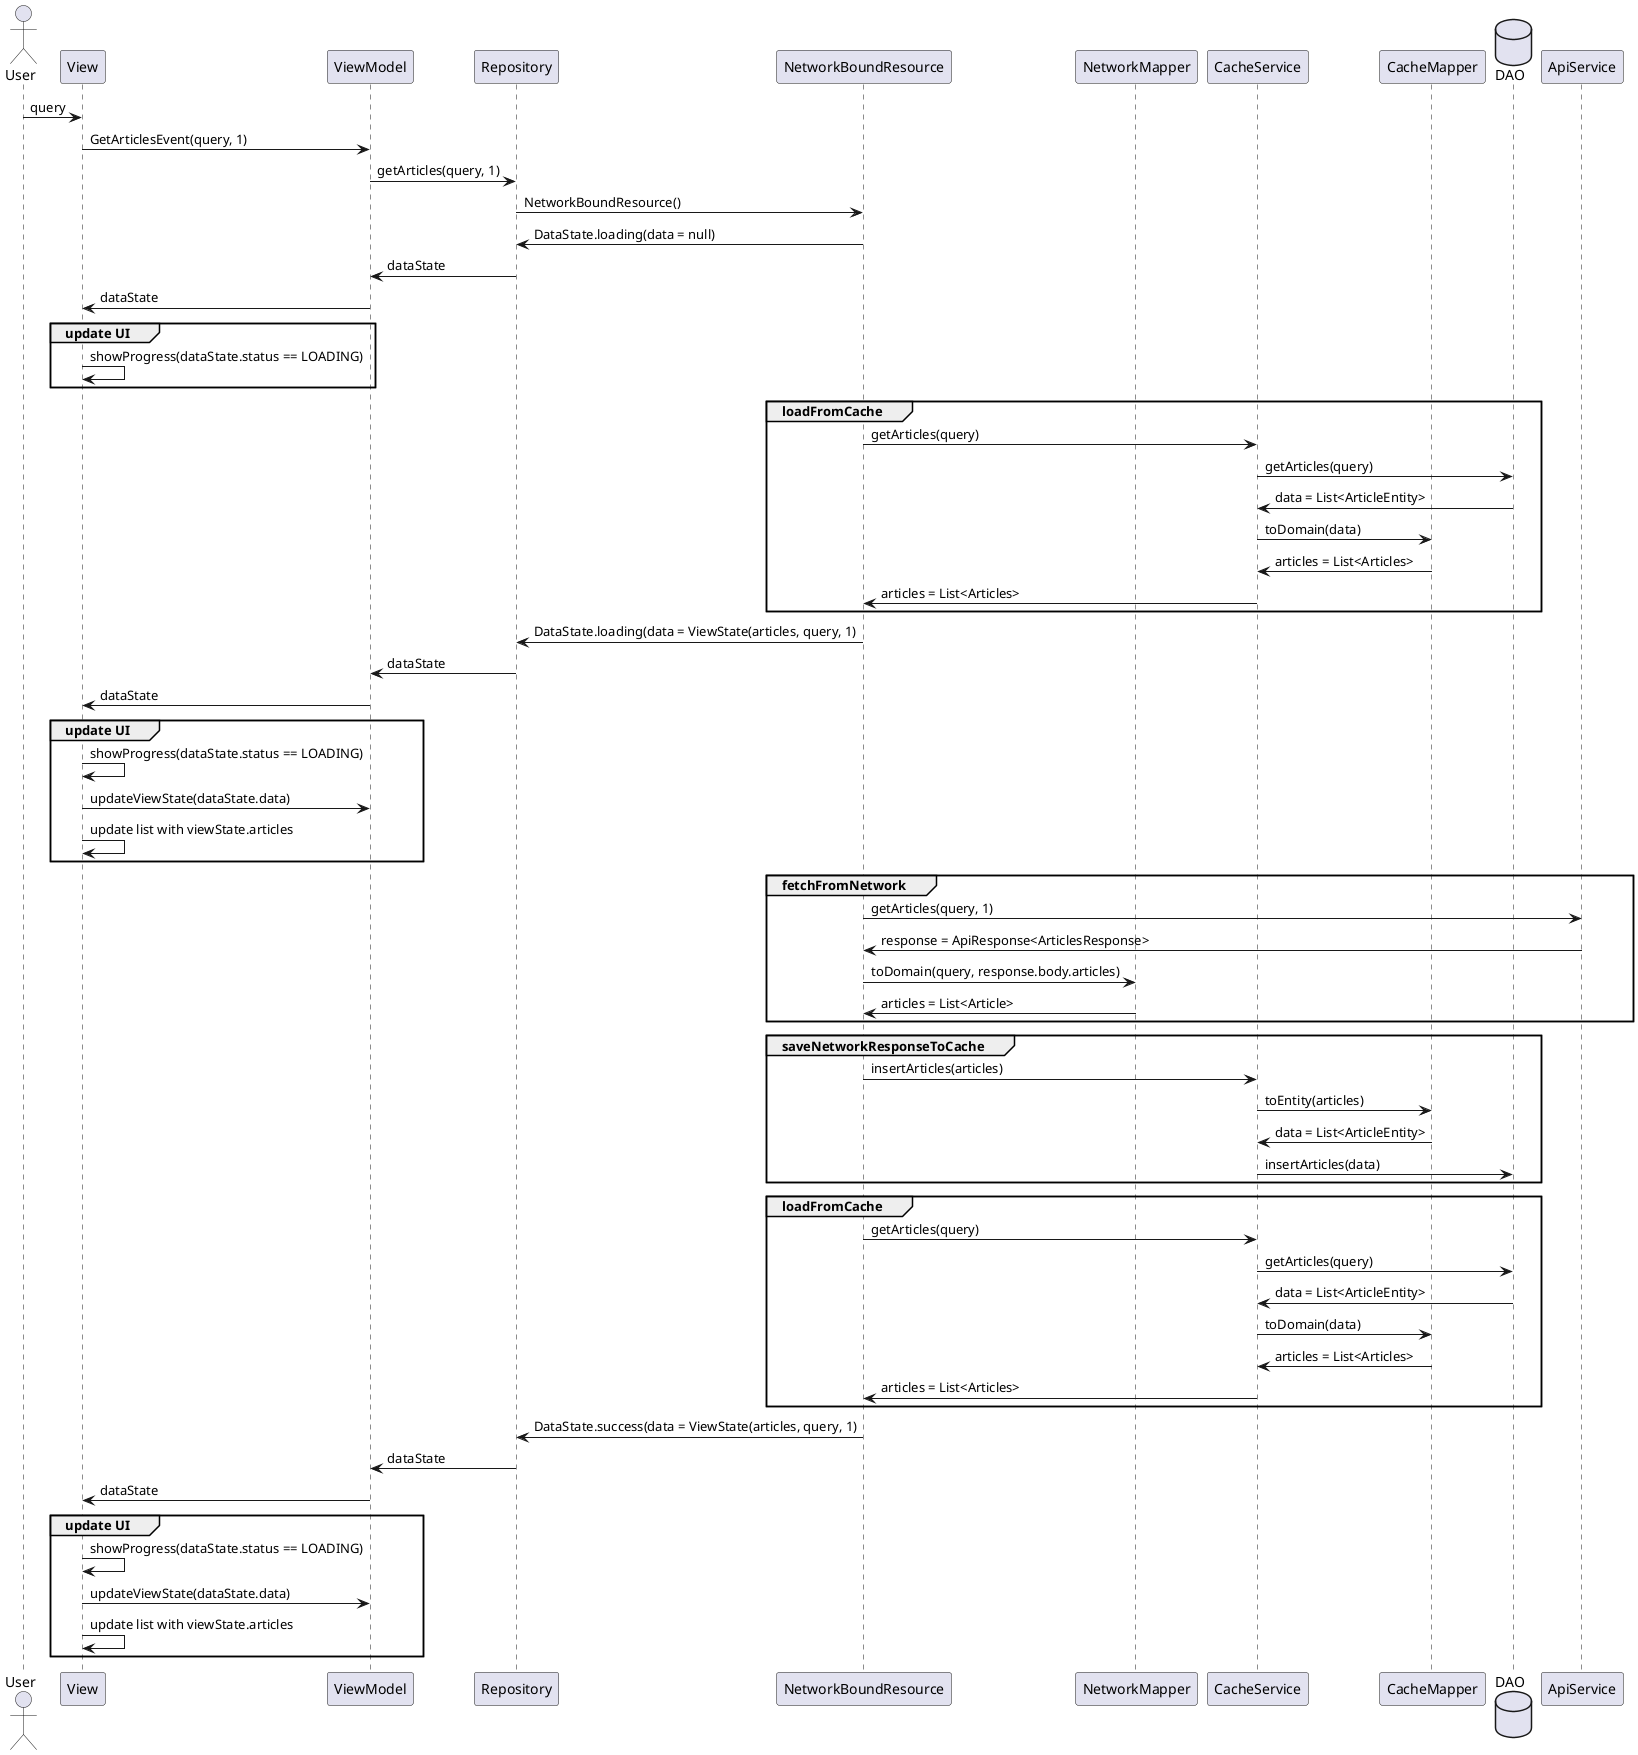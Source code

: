 @startuml
actor         User                   as Foo1
participant   View                   as Foo2
participant   ViewModel              as Foo3
participant   Repository             as Foo4
participant   NetworkBoundResource   as Foo5
participant   NetworkMapper          as Foo6
participant   CacheService           as Foo7
participant   CacheMapper            as Foo8
database      DAO                    as Foo9
participant   ApiService             as Foo10
Foo1 -> Foo2 : query
Foo2 -> Foo3 : GetArticlesEvent(query, 1)
Foo3 -> Foo4 : getArticles(query, 1)
Foo4 -> Foo5 : NetworkBoundResource()
Foo5 -> Foo4 : DataState.loading(data = null)
Foo4 -> Foo3 : dataState
Foo3 -> Foo2 : dataState
group update UI
Foo2 -> Foo2 : showProgress(dataState.status == LOADING)
end
group loadFromCache
Foo5 -> Foo7 : getArticles(query)
Foo7 -> Foo9 : getArticles(query)
Foo9 -> Foo7 : data = List<ArticleEntity>
Foo7 -> Foo8 : toDomain(data)
Foo8 -> Foo7 : articles = List<Articles>
Foo7 -> Foo5 : articles = List<Articles>
end
Foo5 -> Foo4 : DataState.loading(data = ViewState(articles, query, 1)
Foo4 -> Foo3 : dataState
Foo3 -> Foo2 : dataState
group update UI
Foo2 -> Foo2 : showProgress(dataState.status == LOADING)
Foo2 -> Foo3 : updateViewState(dataState.data)
Foo2 -> Foo2 : update list with viewState.articles
end
group fetchFromNetwork
Foo5 -> Foo10 : getArticles(query, 1)
Foo10 -> Foo5 : response = ApiResponse<ArticlesResponse>
Foo5 -> Foo6 : toDomain(query, response.body.articles)
Foo6 -> Foo5 : articles = List<Article>
end
group saveNetworkResponseToCache
Foo5 -> Foo7 : insertArticles(articles)
Foo7 -> Foo8 : toEntity(articles)
Foo8 -> Foo7 : data = List<ArticleEntity>
Foo7 -> Foo9 : insertArticles(data)
end
group loadFromCache
Foo5 -> Foo7 : getArticles(query)
Foo7 -> Foo9 : getArticles(query)
Foo9 -> Foo7 : data = List<ArticleEntity>
Foo7 -> Foo8 : toDomain(data)
Foo8 -> Foo7 : articles = List<Articles>
Foo7 -> Foo5 : articles = List<Articles>
end
Foo5 -> Foo4 : DataState.success(data = ViewState(articles, query, 1)
Foo4 -> Foo3 : dataState
Foo3 -> Foo2 : dataState
group update UI
Foo2 -> Foo2 : showProgress(dataState.status == LOADING)
Foo2 -> Foo3 : updateViewState(dataState.data)
Foo2 -> Foo2 : update list with viewState.articles
end
@enduml
